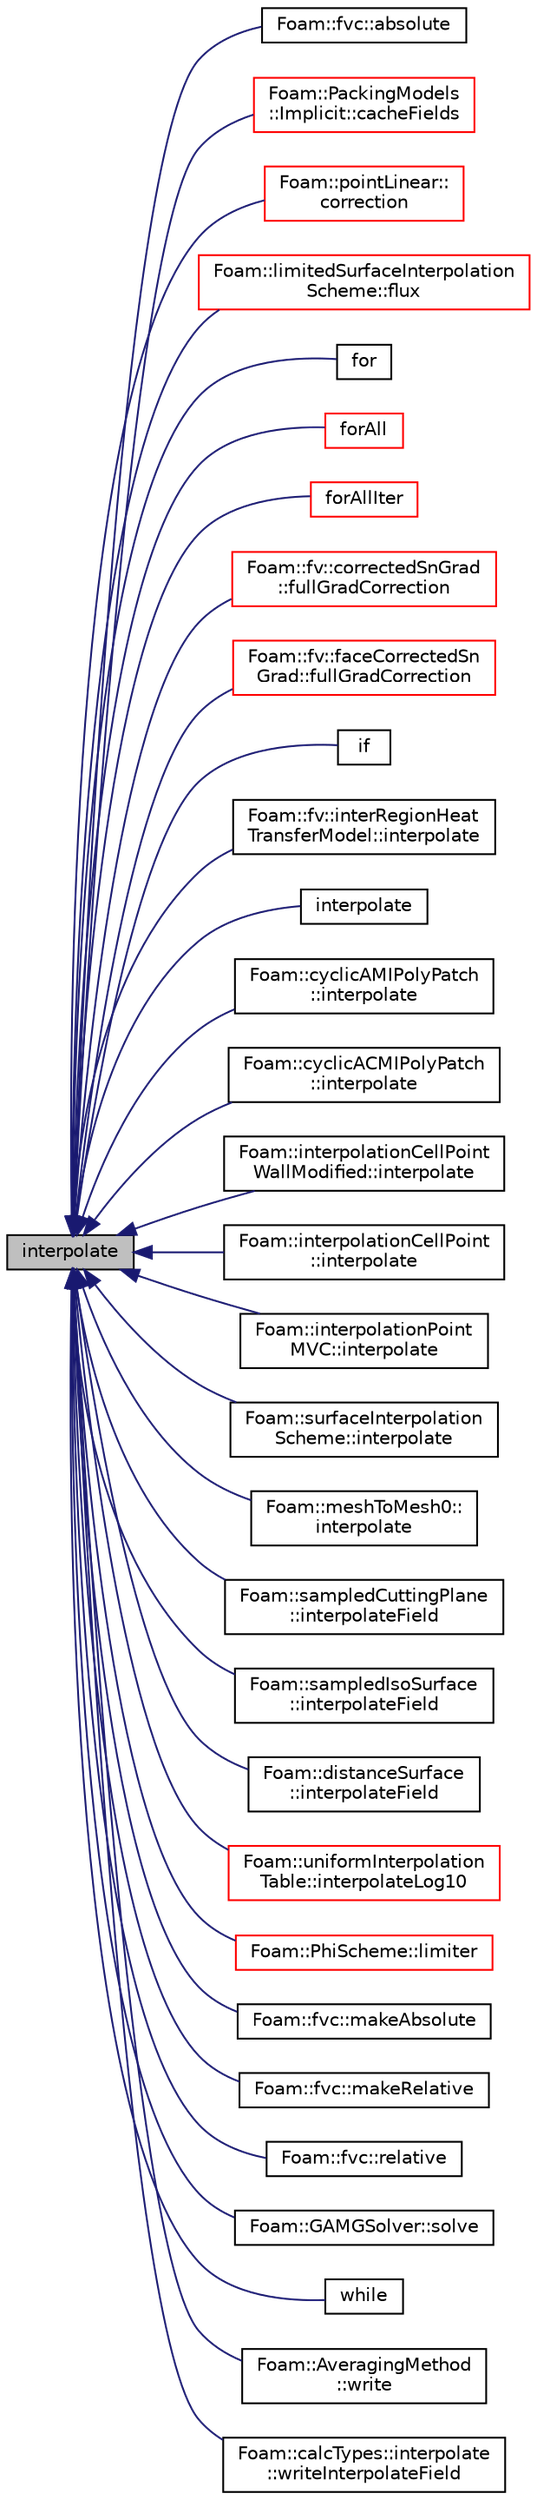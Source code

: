 digraph "interpolate"
{
  bgcolor="transparent";
  edge [fontname="Helvetica",fontsize="10",labelfontname="Helvetica",labelfontsize="10"];
  node [fontname="Helvetica",fontsize="10",shape=record];
  rankdir="LR";
  Node1 [label="interpolate",height=0.2,width=0.4,color="black", fillcolor="grey75", style="filled", fontcolor="black"];
  Node1 -> Node2 [dir="back",color="midnightblue",fontsize="10",style="solid",fontname="Helvetica"];
  Node2 [label="Foam::fvc::absolute",height=0.2,width=0.4,color="black",URL="$a10768.html#ae3a3435bb4f9e4cbc1c551fe32bdfdd5",tooltip="Return the given relative flux in absolute form. "];
  Node1 -> Node3 [dir="back",color="midnightblue",fontsize="10",style="solid",fontname="Helvetica"];
  Node3 [label="Foam::PackingModels\l::Implicit::cacheFields",height=0.2,width=0.4,color="red",URL="$a01039.html#a6005414ac27ae3e0b5a783ba216c1906",tooltip="Calculate the inter particles stresses. "];
  Node1 -> Node4 [dir="back",color="midnightblue",fontsize="10",style="solid",fontname="Helvetica"];
  Node4 [label="Foam::pointLinear::\lcorrection",height=0.2,width=0.4,color="red",URL="$a01886.html#a71944945191a35be21d9ab3b37c3170c",tooltip="Return the explicit correction to the face-interpolate. "];
  Node1 -> Node5 [dir="back",color="midnightblue",fontsize="10",style="solid",fontname="Helvetica"];
  Node5 [label="Foam::limitedSurfaceInterpolation\lScheme::flux",height=0.2,width=0.4,color="red",URL="$a01322.html#ac95d18cec78d48a66c28cd6a852f14ce",tooltip="Return the interpolation weighting factors. "];
  Node1 -> Node6 [dir="back",color="midnightblue",fontsize="10",style="solid",fontname="Helvetica"];
  Node6 [label="for",height=0.2,width=0.4,color="black",URL="$a03264.html#ae9610aff8f04c828f9db802f66a18f67"];
  Node1 -> Node7 [dir="back",color="midnightblue",fontsize="10",style="solid",fontname="Helvetica"];
  Node7 [label="forAll",height=0.2,width=0.4,color="red",URL="$a02969.html#a3a6dfa236873b1e0df07a723bccf5222"];
  Node1 -> Node8 [dir="back",color="midnightblue",fontsize="10",style="solid",fontname="Helvetica"];
  Node8 [label="forAllIter",height=0.2,width=0.4,color="red",URL="$a02966.html#aaaca96f2de03e39be860dca1ff20ef39"];
  Node1 -> Node9 [dir="back",color="midnightblue",fontsize="10",style="solid",fontname="Helvetica"];
  Node9 [label="Foam::fv::correctedSnGrad\l::fullGradCorrection",height=0.2,width=0.4,color="red",URL="$a00409.html#a1d818a559677e63f3aa628f1787133ce",tooltip="Return the explicit correction to the correctedSnGrad. "];
  Node1 -> Node10 [dir="back",color="midnightblue",fontsize="10",style="solid",fontname="Helvetica"];
  Node10 [label="Foam::fv::faceCorrectedSn\lGrad::fullGradCorrection",height=0.2,width=0.4,color="red",URL="$a00722.html#a1d818a559677e63f3aa628f1787133ce",tooltip="Return the explicit correction to the faceCorrectedSnGrad. "];
  Node1 -> Node11 [dir="back",color="midnightblue",fontsize="10",style="solid",fontname="Helvetica"];
  Node11 [label="if",height=0.2,width=0.4,color="black",URL="$a02923.html#a8b7f998449b569bf0b55d8c54cbac3cc"];
  Node1 -> Node12 [dir="back",color="midnightblue",fontsize="10",style="solid",fontname="Helvetica"];
  Node12 [label="Foam::fv::interRegionHeat\lTransferModel::interpolate",height=0.2,width=0.4,color="black",URL="$a01163.html#ad91860362fad211d1d2768b86ae9e29e"];
  Node1 -> Node13 [dir="back",color="midnightblue",fontsize="10",style="solid",fontname="Helvetica"];
  Node13 [label="interpolate",height=0.2,width=0.4,color="black",URL="$a10792.html#a4af43c1eb899cea598bb952c0b19e55d"];
  Node1 -> Node14 [dir="back",color="midnightblue",fontsize="10",style="solid",fontname="Helvetica"];
  Node14 [label="Foam::cyclicAMIPolyPatch\l::interpolate",height=0.2,width=0.4,color="black",URL="$a00474.html#aa1d8e8628a4fc554ad20986199a603dd"];
  Node1 -> Node15 [dir="back",color="midnightblue",fontsize="10",style="solid",fontname="Helvetica"];
  Node15 [label="Foam::cyclicACMIPolyPatch\l::interpolate",height=0.2,width=0.4,color="black",URL="$a00464.html#a667134cd2213ca2a971a1c14fe730e34"];
  Node1 -> Node16 [dir="back",color="midnightblue",fontsize="10",style="solid",fontname="Helvetica"];
  Node16 [label="Foam::interpolationCellPoint\lWallModified::interpolate",height=0.2,width=0.4,color="black",URL="$a01157.html#abe5b877e90e64d50e608b5a06755b944",tooltip="Interpolate field to the given point in the given cell. "];
  Node1 -> Node17 [dir="back",color="midnightblue",fontsize="10",style="solid",fontname="Helvetica"];
  Node17 [label="Foam::interpolationCellPoint\l::interpolate",height=0.2,width=0.4,color="black",URL="$a01155.html#abe5b877e90e64d50e608b5a06755b944",tooltip="Interpolate field to the given point in the given cell. "];
  Node1 -> Node18 [dir="back",color="midnightblue",fontsize="10",style="solid",fontname="Helvetica"];
  Node18 [label="Foam::interpolationPoint\lMVC::interpolate",height=0.2,width=0.4,color="black",URL="$a01159.html#abe5b877e90e64d50e608b5a06755b944",tooltip="Interpolate field to the given point in the given cell. "];
  Node1 -> Node19 [dir="back",color="midnightblue",fontsize="10",style="solid",fontname="Helvetica"];
  Node19 [label="Foam::surfaceInterpolation\lScheme::interpolate",height=0.2,width=0.4,color="black",URL="$a02484.html#a0d86929cffc34612e29ca0c24e941a63",tooltip="Return the face-interpolate of the given cell field. "];
  Node1 -> Node20 [dir="back",color="midnightblue",fontsize="10",style="solid",fontname="Helvetica"];
  Node20 [label="Foam::meshToMesh0::\linterpolate",height=0.2,width=0.4,color="black",URL="$a01476.html#ab2cf569fdccb674c80ef07e69ac6f5d2"];
  Node1 -> Node21 [dir="back",color="midnightblue",fontsize="10",style="solid",fontname="Helvetica"];
  Node21 [label="Foam::sampledCuttingPlane\l::interpolateField",height=0.2,width=0.4,color="black",URL="$a02224.html#aefd86b240db58e582111d07b68287113"];
  Node1 -> Node22 [dir="back",color="midnightblue",fontsize="10",style="solid",fontname="Helvetica"];
  Node22 [label="Foam::sampledIsoSurface\l::interpolateField",height=0.2,width=0.4,color="black",URL="$a02225.html#aefd86b240db58e582111d07b68287113"];
  Node1 -> Node23 [dir="back",color="midnightblue",fontsize="10",style="solid",fontname="Helvetica"];
  Node23 [label="Foam::distanceSurface\l::interpolateField",height=0.2,width=0.4,color="black",URL="$a00555.html#aefd86b240db58e582111d07b68287113"];
  Node1 -> Node24 [dir="back",color="midnightblue",fontsize="10",style="solid",fontname="Helvetica"];
  Node24 [label="Foam::uniformInterpolation\lTable::interpolateLog10",height=0.2,width=0.4,color="red",URL="$a02753.html#a2b4202d96d988f5ea09130852cd1e48f",tooltip="Interpolate - takes log10 flag into account. "];
  Node1 -> Node25 [dir="back",color="midnightblue",fontsize="10",style="solid",fontname="Helvetica"];
  Node25 [label="Foam::PhiScheme::limiter",height=0.2,width=0.4,color="red",URL="$a01850.html#aad9e018b93b59932a398c0826c5cef86",tooltip="Return the interpolation weighting factors. "];
  Node1 -> Node26 [dir="back",color="midnightblue",fontsize="10",style="solid",fontname="Helvetica"];
  Node26 [label="Foam::fvc::makeAbsolute",height=0.2,width=0.4,color="black",URL="$a10768.html#afb8e4081618608c9bdcbcd668f937cab",tooltip="Make the given flux absolute. "];
  Node1 -> Node27 [dir="back",color="midnightblue",fontsize="10",style="solid",fontname="Helvetica"];
  Node27 [label="Foam::fvc::makeRelative",height=0.2,width=0.4,color="black",URL="$a10768.html#a79384edbcf2434087a6be234642812b0",tooltip="Make the given flux relative. "];
  Node1 -> Node28 [dir="back",color="midnightblue",fontsize="10",style="solid",fontname="Helvetica"];
  Node28 [label="Foam::fvc::relative",height=0.2,width=0.4,color="black",URL="$a10768.html#ae6d0ce0ddcc1862b63ec30e39f2a5087",tooltip="Return the given absolute flux in relative form. "];
  Node1 -> Node29 [dir="back",color="midnightblue",fontsize="10",style="solid",fontname="Helvetica"];
  Node29 [label="Foam::GAMGSolver::solve",height=0.2,width=0.4,color="black",URL="$a00901.html#a67060ce780f6992862e39b0d82c37aa0",tooltip="Solve. "];
  Node1 -> Node30 [dir="back",color="midnightblue",fontsize="10",style="solid",fontname="Helvetica"];
  Node30 [label="while",height=0.2,width=0.4,color="black",URL="$a02931.html#ab13470e79e249d04c443bf59be9ff31d"];
  Node1 -> Node31 [dir="back",color="midnightblue",fontsize="10",style="solid",fontname="Helvetica"];
  Node31 [label="Foam::AveragingMethod\l::write",height=0.2,width=0.4,color="black",URL="$a00091.html#a6e5faa425b059eeb55cd904755791076",tooltip="Write using setting from DB. "];
  Node1 -> Node32 [dir="back",color="midnightblue",fontsize="10",style="solid",fontname="Helvetica"];
  Node32 [label="Foam::calcTypes::interpolate\l::writeInterpolateField",height=0.2,width=0.4,color="black",URL="$a01149.html#abdc6e5cf54dfb66813e3de9bc3264108",tooltip="Write interpolate fields. "];
}
